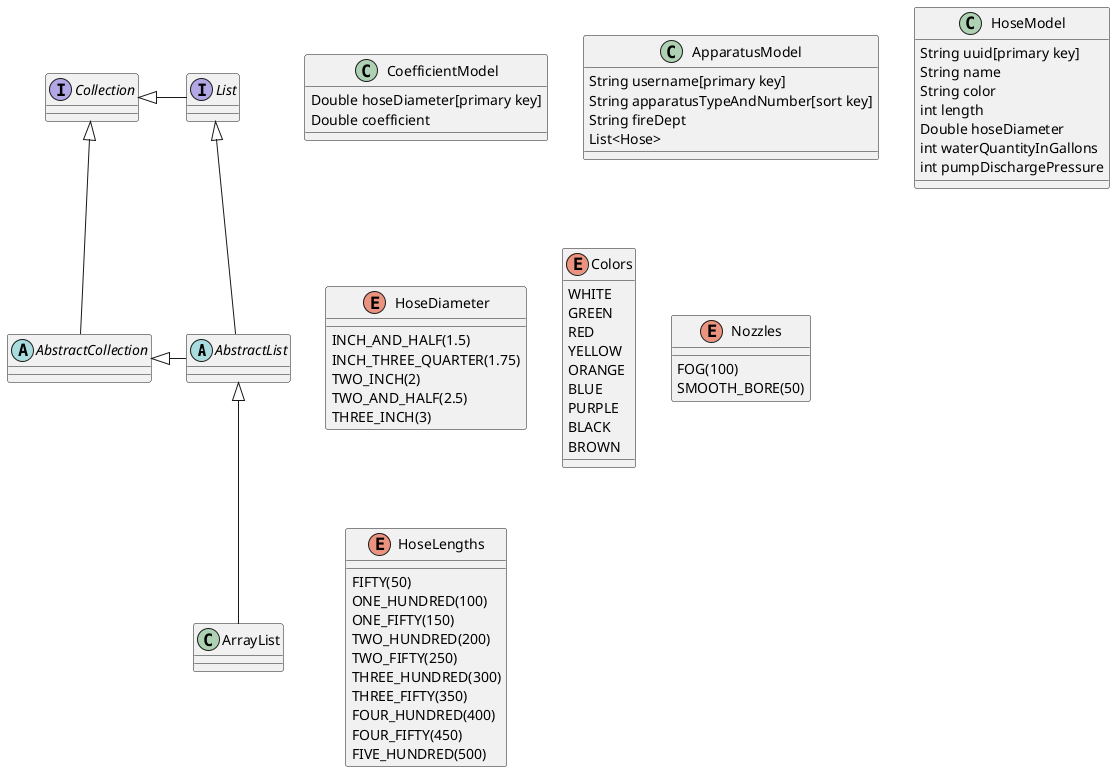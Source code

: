 @startuml
'https://plantuml.com/class-diagram

abstract class AbstractList
abstract AbstractCollection
interface List
interface Collection

List <|-- AbstractList
Collection <|-- AbstractCollection

Collection <|- List
AbstractCollection <|- AbstractList
AbstractList <|-- ArrayList

class CoefficientModel {
Double hoseDiameter[primary key]
Double coefficient
}

class ApparatusModel {
String username[primary key]
String apparatusTypeAndNumber[sort key]
String fireDept
List<Hose>
}

class HoseModel {
String uuid[primary key]
String name
String color
int length
Double hoseDiameter
int waterQuantityInGallons
int pumpDischargePressure
}

enum HoseDiameter {
INCH_AND_HALF(1.5)
INCH_THREE_QUARTER(1.75)
TWO_INCH(2)
TWO_AND_HALF(2.5)
THREE_INCH(3)
}

enum Colors {
WHITE
GREEN
RED
YELLOW
ORANGE
BLUE
PURPLE
BLACK
BROWN
}

enum Nozzles {
FOG(100)
SMOOTH_BORE(50)
}

enum HoseLengths {
FIFTY(50)
ONE_HUNDRED(100)
ONE_FIFTY(150)
TWO_HUNDRED(200)
TWO_FIFTY(250)
THREE_HUNDRED(300)
THREE_FIFTY(350)
FOUR_HUNDRED(400)
FOUR_FIFTY(450)
FIVE_HUNDRED(500)
}

@enduml